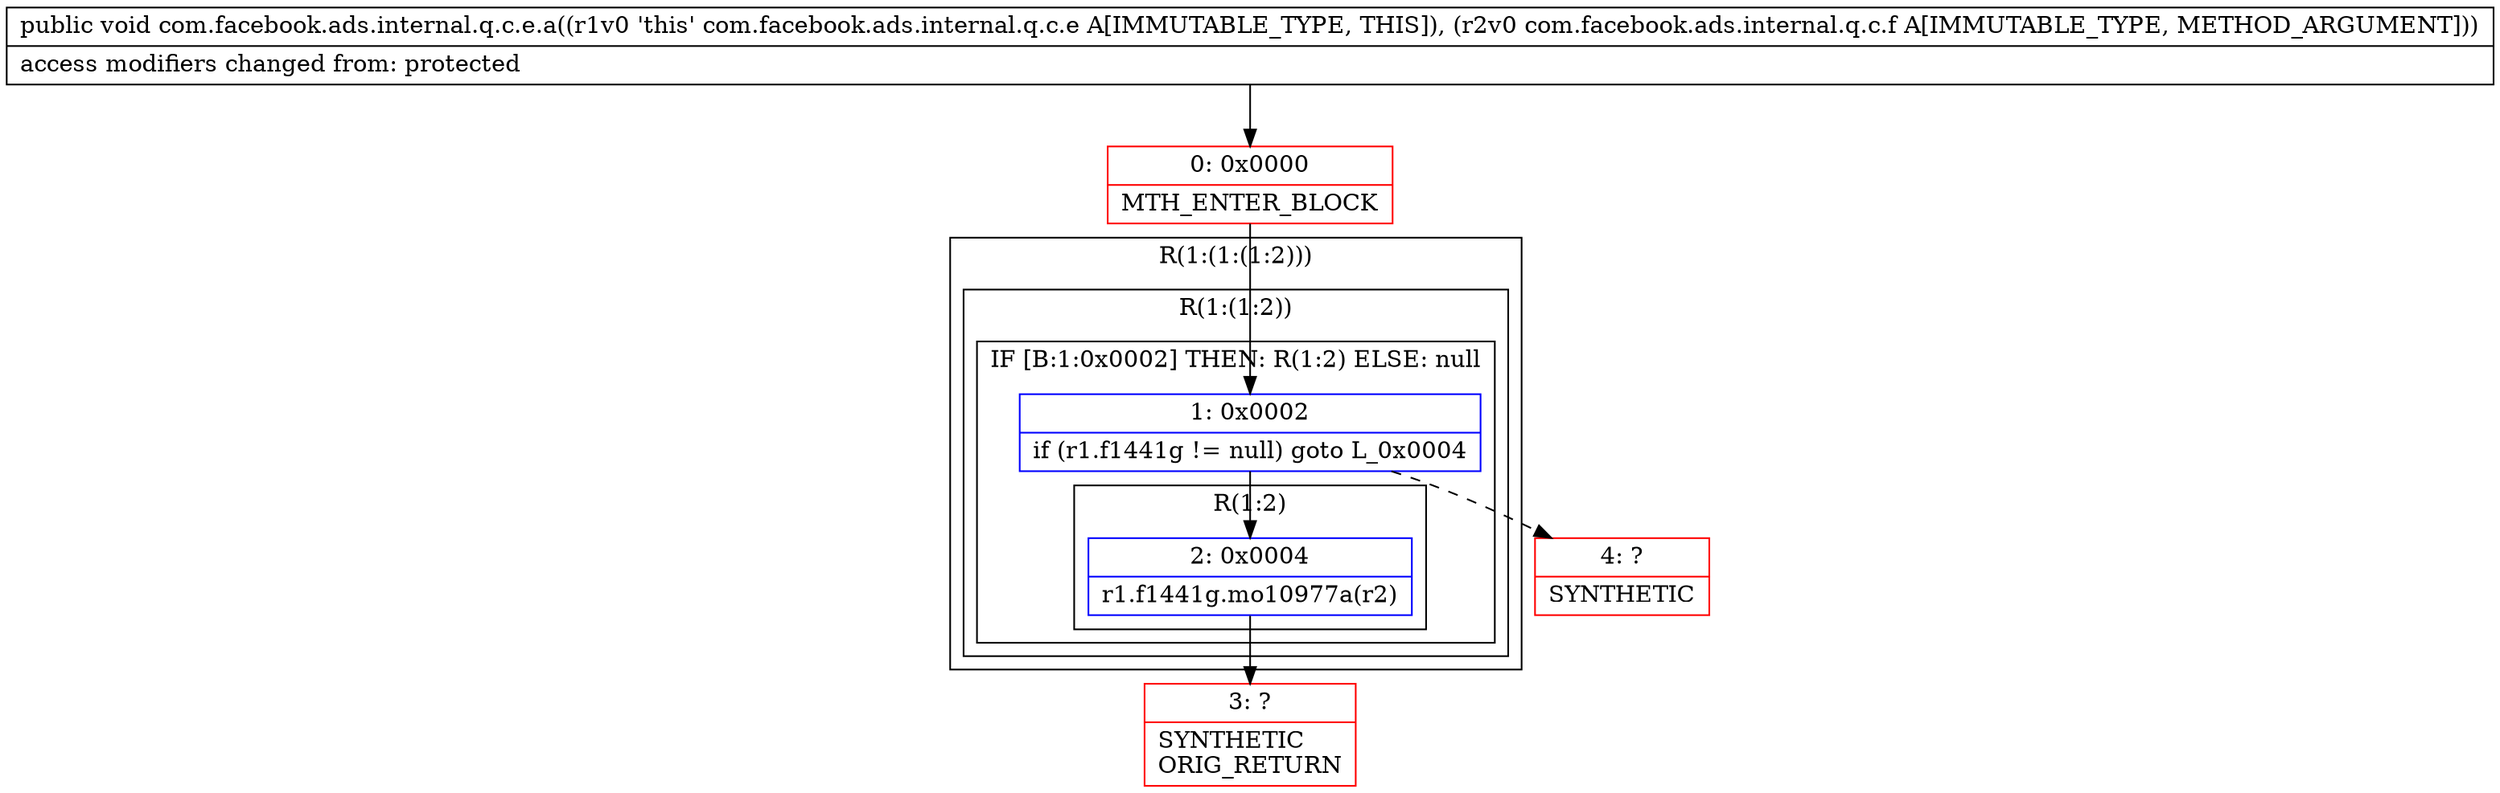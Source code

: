 digraph "CFG forcom.facebook.ads.internal.q.c.e.a(Lcom\/facebook\/ads\/internal\/q\/c\/f;)V" {
subgraph cluster_Region_368301296 {
label = "R(1:(1:(1:2)))";
node [shape=record,color=blue];
subgraph cluster_Region_2854276 {
label = "R(1:(1:2))";
node [shape=record,color=blue];
subgraph cluster_IfRegion_1678700253 {
label = "IF [B:1:0x0002] THEN: R(1:2) ELSE: null";
node [shape=record,color=blue];
Node_1 [shape=record,label="{1\:\ 0x0002|if (r1.f1441g != null) goto L_0x0004\l}"];
subgraph cluster_Region_2139507353 {
label = "R(1:2)";
node [shape=record,color=blue];
Node_2 [shape=record,label="{2\:\ 0x0004|r1.f1441g.mo10977a(r2)\l}"];
}
}
}
}
Node_0 [shape=record,color=red,label="{0\:\ 0x0000|MTH_ENTER_BLOCK\l}"];
Node_3 [shape=record,color=red,label="{3\:\ ?|SYNTHETIC\lORIG_RETURN\l}"];
Node_4 [shape=record,color=red,label="{4\:\ ?|SYNTHETIC\l}"];
MethodNode[shape=record,label="{public void com.facebook.ads.internal.q.c.e.a((r1v0 'this' com.facebook.ads.internal.q.c.e A[IMMUTABLE_TYPE, THIS]), (r2v0 com.facebook.ads.internal.q.c.f A[IMMUTABLE_TYPE, METHOD_ARGUMENT]))  | access modifiers changed from: protected\l}"];
MethodNode -> Node_0;
Node_1 -> Node_2;
Node_1 -> Node_4[style=dashed];
Node_2 -> Node_3;
Node_0 -> Node_1;
}

